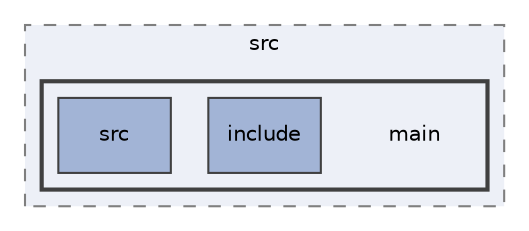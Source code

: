 digraph "D:/School/Minor Robotica/ExR1 Project/ros_test_ws/src/main"
{
 // LATEX_PDF_SIZE
  edge [fontname="Helvetica",fontsize="10",labelfontname="Helvetica",labelfontsize="10"];
  node [fontname="Helvetica",fontsize="10",shape=record];
  compound=true
  subgraph clusterdir_bf3cb9e2b25cebea33b597a28a1c29e9 {
    graph [ bgcolor="#edf0f7", pencolor="grey50", style="filled,dashed,", label="src", fontname="Helvetica", fontsize="10", URL="dir_bf3cb9e2b25cebea33b597a28a1c29e9.html"]
  subgraph clusterdir_d7884ea80f5778bf482ebc77aa8ccade {
    graph [ bgcolor="#edf0f7", pencolor="grey25", style="filled,bold,", label="", fontname="Helvetica", fontsize="10", URL="dir_d7884ea80f5778bf482ebc77aa8ccade.html"]
    dir_d7884ea80f5778bf482ebc77aa8ccade [shape=plaintext, label="main"];
  dir_52c320f192b5ae5a66da17897424d33d [shape=box, label="include", style="filled,", fillcolor="#a2b4d6", color="grey25", URL="dir_52c320f192b5ae5a66da17897424d33d.html"];
  dir_0636f5c5847c67f0c5238c665c2bb30f [shape=box, label="src", style="filled,", fillcolor="#a2b4d6", color="grey25", URL="dir_0636f5c5847c67f0c5238c665c2bb30f.html"];
  }
  }
}
